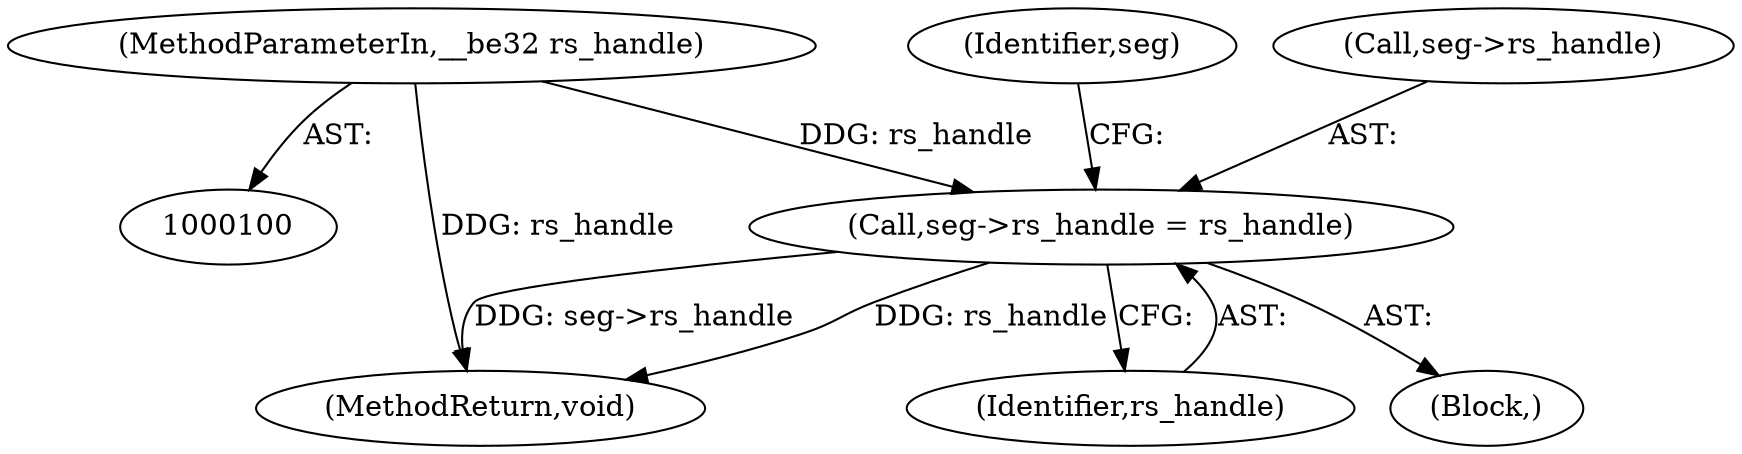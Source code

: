 digraph "1_linux_c70422f760c120480fee4de6c38804c72aa26bc1_24@pointer" {
"1000118" [label="(Call,seg->rs_handle = rs_handle)"];
"1000103" [label="(MethodParameterIn,__be32 rs_handle)"];
"1000134" [label="(MethodReturn,void)"];
"1000125" [label="(Identifier,seg)"];
"1000103" [label="(MethodParameterIn,__be32 rs_handle)"];
"1000122" [label="(Identifier,rs_handle)"];
"1000106" [label="(Block,)"];
"1000119" [label="(Call,seg->rs_handle)"];
"1000118" [label="(Call,seg->rs_handle = rs_handle)"];
"1000118" -> "1000106"  [label="AST: "];
"1000118" -> "1000122"  [label="CFG: "];
"1000119" -> "1000118"  [label="AST: "];
"1000122" -> "1000118"  [label="AST: "];
"1000125" -> "1000118"  [label="CFG: "];
"1000118" -> "1000134"  [label="DDG: rs_handle"];
"1000118" -> "1000134"  [label="DDG: seg->rs_handle"];
"1000103" -> "1000118"  [label="DDG: rs_handle"];
"1000103" -> "1000100"  [label="AST: "];
"1000103" -> "1000134"  [label="DDG: rs_handle"];
}
